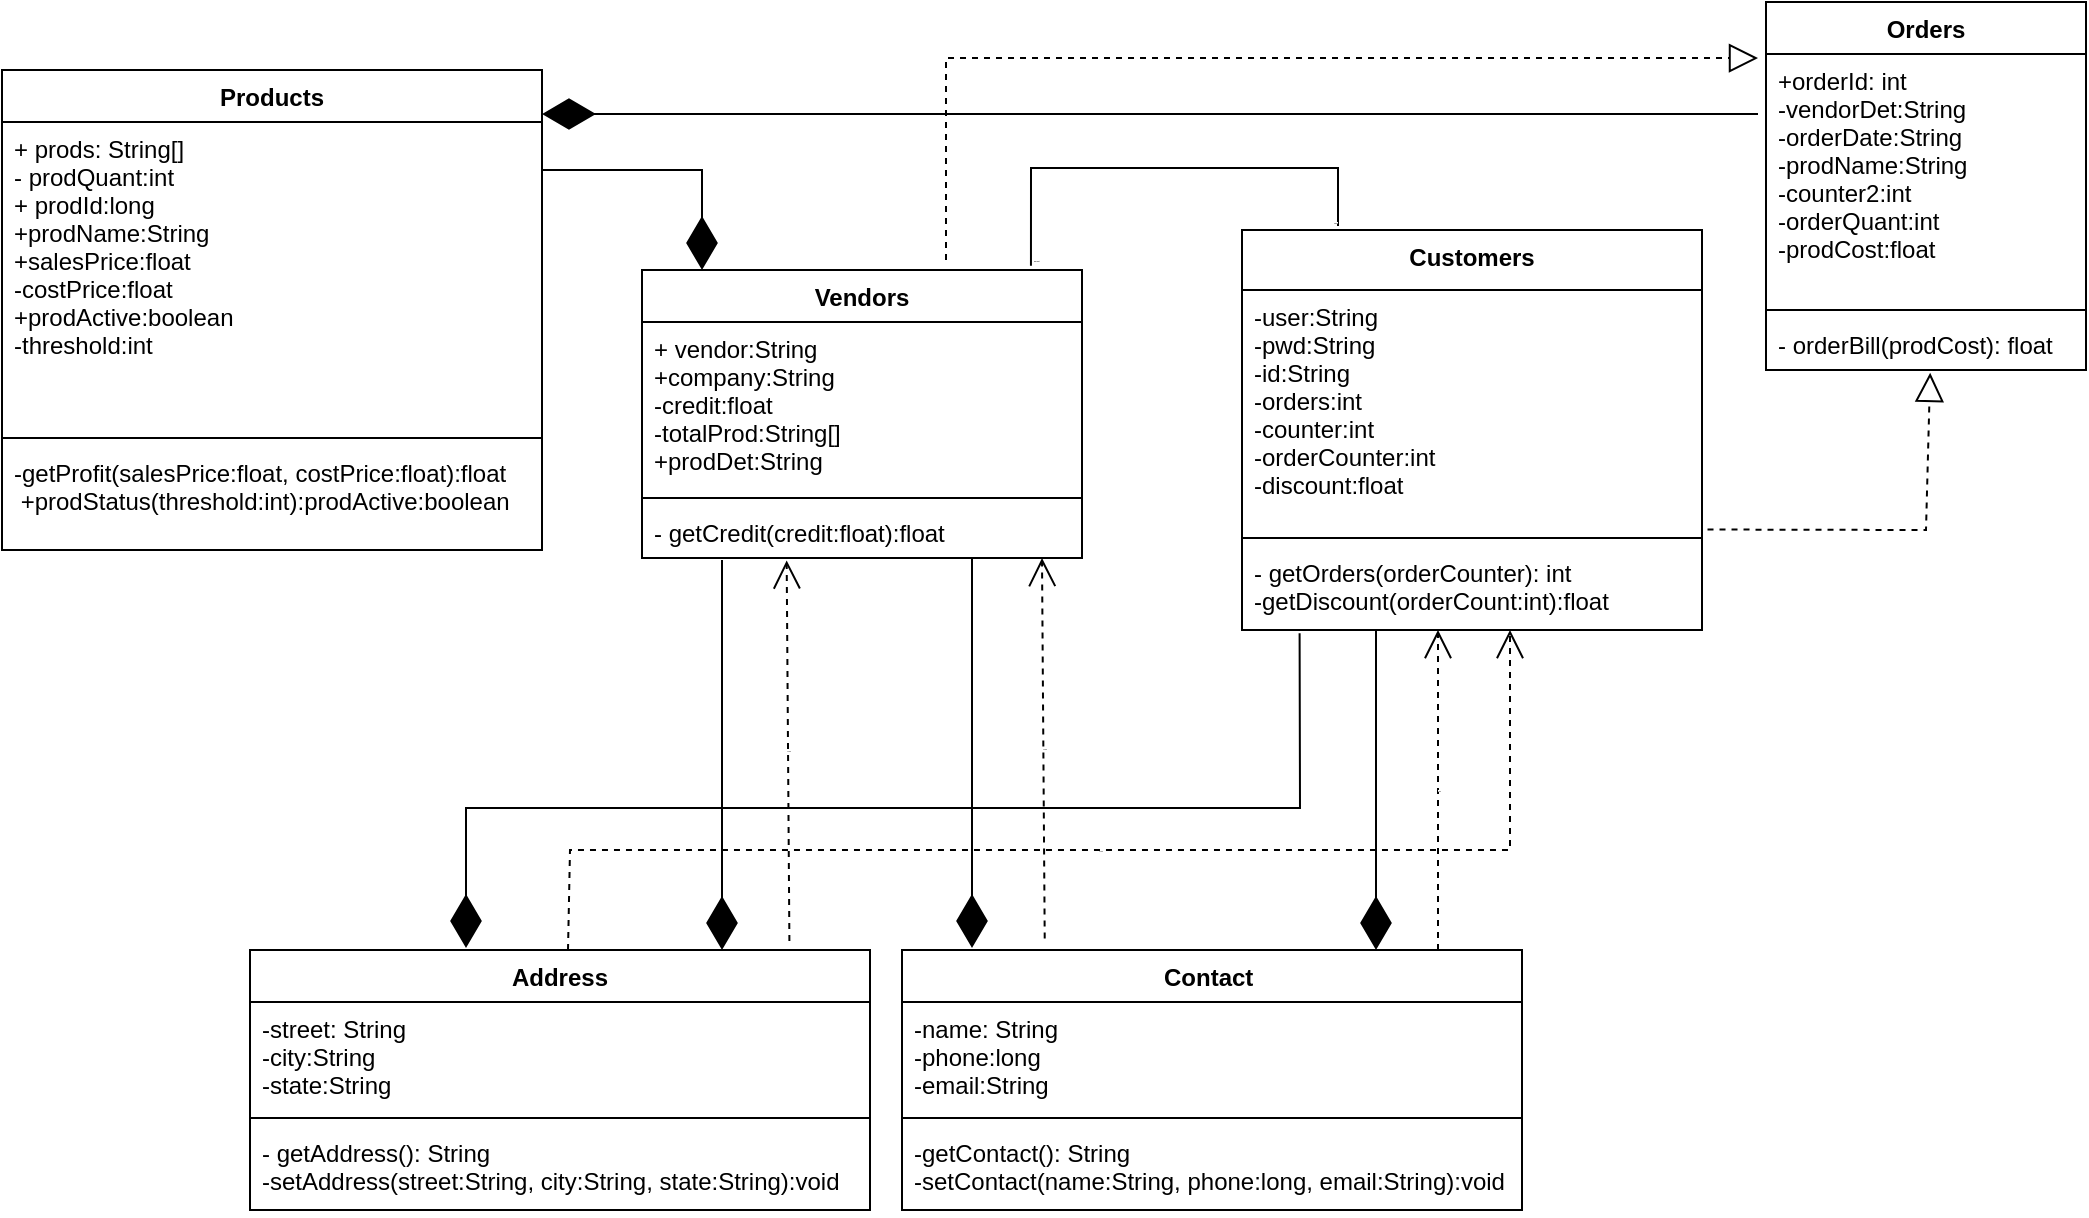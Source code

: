 <mxfile version="18.0.2" type="google"><diagram id="4kdvjxoFcBKop2PqXbBa" name="Page-1"><mxGraphModel grid="1" page="1" gridSize="14" guides="1" tooltips="1" connect="1" arrows="1" fold="1" pageScale="1" pageWidth="850" pageHeight="1100" math="0" shadow="0"><root><mxCell id="0"/><mxCell id="1" parent="0"/><mxCell id="gX9_2beo6ajUi_4lxpQj-1" value="Products" style="swimlane;fontStyle=1;align=center;verticalAlign=top;childLayout=stackLayout;horizontal=1;startSize=26;horizontalStack=0;resizeParent=1;resizeParentMax=0;resizeLast=0;collapsible=1;marginBottom=0;" vertex="1" parent="1"><mxGeometry x="-80" y="-50" width="270" height="240" as="geometry"/></mxCell><mxCell id="gX9_2beo6ajUi_4lxpQj-2" value="+ prods: String[]&#10;- prodQuant:int&#10;+ prodId:long&#10;+prodName:String&#10;+salesPrice:float&#10;-costPrice:float&#10;+prodActive:boolean &#10;-threshold:int" style="text;strokeColor=none;fillColor=none;align=left;verticalAlign=top;spacingLeft=4;spacingRight=4;overflow=hidden;rotatable=0;points=[[0,0.5],[1,0.5]];portConstraint=eastwest;" vertex="1" parent="gX9_2beo6ajUi_4lxpQj-1"><mxGeometry y="26" width="270" height="154" as="geometry"/></mxCell><mxCell id="gX9_2beo6ajUi_4lxpQj-3" value="" style="line;strokeWidth=1;fillColor=none;align=left;verticalAlign=middle;spacingTop=-1;spacingLeft=3;spacingRight=3;rotatable=0;labelPosition=right;points=[];portConstraint=eastwest;" vertex="1" parent="gX9_2beo6ajUi_4lxpQj-1"><mxGeometry y="180" width="270" height="8" as="geometry"/></mxCell><mxCell id="gX9_2beo6ajUi_4lxpQj-4" value="-getProfit(salesPrice:float, costPrice:float):float&#10; +prodStatus(threshold:int):prodActive:boolean" style="text;strokeColor=none;fillColor=none;align=left;verticalAlign=top;spacingLeft=4;spacingRight=4;overflow=hidden;rotatable=0;points=[[0,0.5],[1,0.5]];portConstraint=eastwest;" vertex="1" parent="gX9_2beo6ajUi_4lxpQj-1"><mxGeometry y="188" width="270" height="52" as="geometry"/></mxCell><mxCell id="gX9_2beo6ajUi_4lxpQj-5" value="Vendors&#10;" style="swimlane;fontStyle=1;align=center;verticalAlign=top;childLayout=stackLayout;horizontal=1;startSize=26;horizontalStack=0;resizeParent=1;resizeParentMax=0;resizeLast=0;collapsible=1;marginBottom=0;" vertex="1" parent="1"><mxGeometry x="240" y="50" width="220" height="144" as="geometry"/></mxCell><mxCell id="gX9_2beo6ajUi_4lxpQj-6" value="+ vendor:String&#10;+company:String&#10;-credit:float &#10;-totalProd:String[]&#10;+prodDet:String" style="text;strokeColor=none;fillColor=none;align=left;verticalAlign=top;spacingLeft=4;spacingRight=4;overflow=hidden;rotatable=0;points=[[0,0.5],[1,0.5]];portConstraint=eastwest;" vertex="1" parent="gX9_2beo6ajUi_4lxpQj-5"><mxGeometry y="26" width="220" height="84" as="geometry"/></mxCell><mxCell id="gX9_2beo6ajUi_4lxpQj-7" value="" style="line;strokeWidth=1;fillColor=none;align=left;verticalAlign=middle;spacingTop=-1;spacingLeft=3;spacingRight=3;rotatable=0;labelPosition=right;points=[];portConstraint=eastwest;" vertex="1" parent="gX9_2beo6ajUi_4lxpQj-5"><mxGeometry y="110" width="220" height="8" as="geometry"/></mxCell><mxCell id="gX9_2beo6ajUi_4lxpQj-8" value="- getCredit(credit:float):float " style="text;strokeColor=none;fillColor=none;align=left;verticalAlign=top;spacingLeft=4;spacingRight=4;overflow=hidden;rotatable=0;points=[[0,0.5],[1,0.5]];portConstraint=eastwest;" vertex="1" parent="gX9_2beo6ajUi_4lxpQj-5"><mxGeometry y="118" width="220" height="26" as="geometry"/></mxCell><mxCell id="gX9_2beo6ajUi_4lxpQj-9" value="Customers&#10;" style="swimlane;fontStyle=1;align=center;verticalAlign=top;childLayout=stackLayout;horizontal=1;startSize=30;horizontalStack=0;resizeParent=1;resizeParentMax=0;resizeLast=0;collapsible=1;marginBottom=0;" vertex="1" parent="1"><mxGeometry x="540" y="30" width="230" height="200" as="geometry"/></mxCell><mxCell id="gX9_2beo6ajUi_4lxpQj-10" value="-user:String&#10;-pwd:String&#10;-id:String&#10;-orders:int&#10;-counter:int&#10;-orderCounter:int&#10;-discount:float " style="text;strokeColor=none;fillColor=none;align=left;verticalAlign=top;spacingLeft=4;spacingRight=4;overflow=hidden;rotatable=0;points=[[0,0.5],[1,0.5]];portConstraint=eastwest;" vertex="1" parent="gX9_2beo6ajUi_4lxpQj-9"><mxGeometry y="30" width="230" height="120" as="geometry"/></mxCell><mxCell id="gX9_2beo6ajUi_4lxpQj-11" value="" style="line;strokeWidth=1;fillColor=none;align=left;verticalAlign=middle;spacingTop=-1;spacingLeft=3;spacingRight=3;rotatable=0;labelPosition=right;points=[];portConstraint=eastwest;" vertex="1" parent="gX9_2beo6ajUi_4lxpQj-9"><mxGeometry y="150" width="230" height="8" as="geometry"/></mxCell><mxCell id="gX9_2beo6ajUi_4lxpQj-12" value="- getOrders(orderCounter): int&#10;-getDiscount(orderCount:int):float" style="text;strokeColor=none;fillColor=none;align=left;verticalAlign=top;spacingLeft=4;spacingRight=4;overflow=hidden;rotatable=0;points=[[0,0.5],[1,0.5]];portConstraint=eastwest;" vertex="1" parent="gX9_2beo6ajUi_4lxpQj-9"><mxGeometry y="158" width="230" height="42" as="geometry"/></mxCell><mxCell id="gX9_2beo6ajUi_4lxpQj-13" value="Orders&#10;" style="swimlane;fontStyle=1;align=center;verticalAlign=top;childLayout=stackLayout;horizontal=1;startSize=26;horizontalStack=0;resizeParent=1;resizeParentMax=0;resizeLast=0;collapsible=1;marginBottom=0;" vertex="1" parent="1"><mxGeometry x="802" y="-84" width="160" height="184" as="geometry"/></mxCell><mxCell id="gX9_2beo6ajUi_4lxpQj-14" value="+orderId: int&#10;-vendorDet:String&#10;-orderDate:String&#10;-prodName:String&#10;-counter2:int&#10;-orderQuant:int&#10;-prodCost:float" style="text;strokeColor=none;fillColor=none;align=left;verticalAlign=top;spacingLeft=4;spacingRight=4;overflow=hidden;rotatable=0;points=[[0,0.5],[1,0.5]];portConstraint=eastwest;" vertex="1" parent="gX9_2beo6ajUi_4lxpQj-13"><mxGeometry y="26" width="160" height="124" as="geometry"/></mxCell><mxCell id="gX9_2beo6ajUi_4lxpQj-15" value="" style="line;strokeWidth=1;fillColor=none;align=left;verticalAlign=middle;spacingTop=-1;spacingLeft=3;spacingRight=3;rotatable=0;labelPosition=right;points=[];portConstraint=eastwest;" vertex="1" parent="gX9_2beo6ajUi_4lxpQj-13"><mxGeometry y="150" width="160" height="8" as="geometry"/></mxCell><mxCell id="gX9_2beo6ajUi_4lxpQj-16" value="- orderBill(prodCost): float" style="text;strokeColor=none;fillColor=none;align=left;verticalAlign=top;spacingLeft=4;spacingRight=4;overflow=hidden;rotatable=0;points=[[0,0.5],[1,0.5]];portConstraint=eastwest;" vertex="1" parent="gX9_2beo6ajUi_4lxpQj-13"><mxGeometry y="158" width="160" height="26" as="geometry"/></mxCell><mxCell id="gX9_2beo6ajUi_4lxpQj-20" value="Contact " style="swimlane;fontStyle=1;align=center;verticalAlign=top;childLayout=stackLayout;horizontal=1;startSize=26;horizontalStack=0;resizeParent=1;resizeParentMax=0;resizeLast=0;collapsible=1;marginBottom=0;" vertex="1" parent="1"><mxGeometry x="370" y="390" width="310" height="130" as="geometry"/></mxCell><mxCell id="gX9_2beo6ajUi_4lxpQj-21" value="-name: String&#10;-phone:long&#10;-email:String" style="text;strokeColor=none;fillColor=none;align=left;verticalAlign=top;spacingLeft=4;spacingRight=4;overflow=hidden;rotatable=0;points=[[0,0.5],[1,0.5]];portConstraint=eastwest;" vertex="1" parent="gX9_2beo6ajUi_4lxpQj-20"><mxGeometry y="26" width="310" height="54" as="geometry"/></mxCell><mxCell id="gX9_2beo6ajUi_4lxpQj-22" value="" style="line;strokeWidth=1;fillColor=none;align=left;verticalAlign=middle;spacingTop=-1;spacingLeft=3;spacingRight=3;rotatable=0;labelPosition=right;points=[];portConstraint=eastwest;" vertex="1" parent="gX9_2beo6ajUi_4lxpQj-20"><mxGeometry y="80" width="310" height="8" as="geometry"/></mxCell><mxCell id="gX9_2beo6ajUi_4lxpQj-23" value="-getContact(): String&#10;-setContact(name:String, phone:long, email:String):void" style="text;strokeColor=none;fillColor=none;align=left;verticalAlign=top;spacingLeft=4;spacingRight=4;overflow=hidden;rotatable=0;points=[[0,0.5],[1,0.5]];portConstraint=eastwest;" vertex="1" parent="gX9_2beo6ajUi_4lxpQj-20"><mxGeometry y="88" width="310" height="42" as="geometry"/></mxCell><mxCell id="gX9_2beo6ajUi_4lxpQj-24" value="Address" style="swimlane;fontStyle=1;align=center;verticalAlign=top;childLayout=stackLayout;horizontal=1;startSize=26;horizontalStack=0;resizeParent=1;resizeParentMax=0;resizeLast=0;collapsible=1;marginBottom=0;" vertex="1" parent="1"><mxGeometry x="44" y="390" width="310" height="130" as="geometry"/></mxCell><mxCell id="gX9_2beo6ajUi_4lxpQj-25" value="-street: String&#10;-city:String&#10;-state:String" style="text;strokeColor=none;fillColor=none;align=left;verticalAlign=top;spacingLeft=4;spacingRight=4;overflow=hidden;rotatable=0;points=[[0,0.5],[1,0.5]];portConstraint=eastwest;" vertex="1" parent="gX9_2beo6ajUi_4lxpQj-24"><mxGeometry y="26" width="310" height="54" as="geometry"/></mxCell><mxCell id="gX9_2beo6ajUi_4lxpQj-26" value="" style="line;strokeWidth=1;fillColor=none;align=left;verticalAlign=middle;spacingTop=-1;spacingLeft=3;spacingRight=3;rotatable=0;labelPosition=right;points=[];portConstraint=eastwest;" vertex="1" parent="gX9_2beo6ajUi_4lxpQj-24"><mxGeometry y="80" width="310" height="8" as="geometry"/></mxCell><mxCell id="gX9_2beo6ajUi_4lxpQj-27" value="- getAddress(): String&#10;-setAddress(street:String, city:String, state:String):void" style="text;strokeColor=none;fillColor=none;align=left;verticalAlign=top;spacingLeft=4;spacingRight=4;overflow=hidden;rotatable=0;points=[[0,0.5],[1,0.5]];portConstraint=eastwest;" vertex="1" parent="gX9_2beo6ajUi_4lxpQj-24"><mxGeometry y="88" width="310" height="42" as="geometry"/></mxCell><mxCell id="gX9_2beo6ajUi_4lxpQj-31" value="" style="endArrow=diamondThin;endFill=1;endSize=24;html=1;rounded=0;" edge="1" parent="1"><mxGeometry width="160" relative="1" as="geometry"><mxPoint x="280" y="195" as="sourcePoint"/><mxPoint x="280" y="390" as="targetPoint"/></mxGeometry></mxCell><mxCell id="gX9_2beo6ajUi_4lxpQj-32" value="Use" style="endArrow=open;endSize=12;dashed=1;html=1;rounded=0;entryX=0.486;entryY=1.162;entryDx=0;entryDy=0;entryPerimeter=0;exitX=0.87;exitY=-0.035;exitDx=0;exitDy=0;exitPerimeter=0;fontSize=1;" edge="1" parent="1" source="gX9_2beo6ajUi_4lxpQj-24"><mxGeometry width="160" relative="1" as="geometry"><mxPoint x="312.5" y="347" as="sourcePoint"/><mxPoint x="312.34" y="195.212" as="targetPoint"/></mxGeometry></mxCell><mxCell id="gX9_2beo6ajUi_4lxpQj-33" value="" style="endArrow=diamondThin;endFill=1;endSize=24;html=1;rounded=0;" edge="1" parent="1"><mxGeometry width="160" relative="1" as="geometry"><mxPoint x="405" y="194" as="sourcePoint"/><mxPoint x="405" y="389" as="targetPoint"/></mxGeometry></mxCell><mxCell id="gX9_2beo6ajUi_4lxpQj-35" value="Use" style="endArrow=open;endSize=12;dashed=1;html=1;rounded=0;entryX=0.486;entryY=1.162;entryDx=0;entryDy=0;entryPerimeter=0;exitX=0.87;exitY=-0.035;exitDx=0;exitDy=0;exitPerimeter=0;fontSize=1;" edge="1" parent="1"><mxGeometry width="160" relative="1" as="geometry"><mxPoint x="441.36" y="384.24" as="sourcePoint"/><mxPoint x="440.0" y="194.002" as="targetPoint"/></mxGeometry></mxCell><mxCell id="gX9_2beo6ajUi_4lxpQj-36" value="" style="endArrow=diamondThin;endFill=1;endSize=24;html=1;rounded=0;" edge="1" parent="1"><mxGeometry width="160" relative="1" as="geometry"><mxPoint x="607" y="230" as="sourcePoint"/><mxPoint x="607" y="390" as="targetPoint"/></mxGeometry></mxCell><mxCell id="gX9_2beo6ajUi_4lxpQj-37" value="Use" style="endArrow=open;endSize=12;dashed=1;html=1;rounded=0;entryX=0.486;entryY=1.162;entryDx=0;entryDy=0;entryPerimeter=0;fontSize=1;" edge="1" parent="1"><mxGeometry width="160" relative="1" as="geometry"><mxPoint x="638" y="390" as="sourcePoint"/><mxPoint x="638.0" y="230.002" as="targetPoint"/></mxGeometry></mxCell><mxCell id="gX9_2beo6ajUi_4lxpQj-38" value="" style="endArrow=diamondThin;endFill=1;endSize=24;html=1;rounded=0;exitX=0.16;exitY=1.062;exitDx=0;exitDy=0;exitPerimeter=0;" edge="1" parent="1"><mxGeometry width="160" relative="1" as="geometry"><mxPoint x="568.8" y="231.604" as="sourcePoint"/><mxPoint x="152" y="389" as="targetPoint"/><Array as="points"><mxPoint x="569" y="319"/><mxPoint x="152" y="319"/></Array></mxGeometry></mxCell><mxCell id="gX9_2beo6ajUi_4lxpQj-39" value="Use" style="endArrow=open;endSize=12;dashed=1;html=1;rounded=0;entryX=0.486;entryY=1.162;entryDx=0;entryDy=0;entryPerimeter=0;fontSize=1;exitX=0.5;exitY=0;exitDx=0;exitDy=0;" edge="1" parent="1"><mxGeometry width="160" relative="1" as="geometry"><mxPoint x="203" y="390" as="sourcePoint"/><mxPoint x="674" y="230.002" as="targetPoint"/><Array as="points"><mxPoint x="204" y="340"/><mxPoint x="314" y="340"/><mxPoint x="674" y="340"/></Array></mxGeometry></mxCell><mxCell id="gX9_2beo6ajUi_4lxpQj-40" value="" style="endArrow=diamondThin;endFill=1;endSize=24;html=1;rounded=0;" edge="1" parent="1"><mxGeometry width="160" relative="1" as="geometry"><mxPoint x="190" as="sourcePoint"/><mxPoint x="270" y="50" as="targetPoint"/><Array as="points"><mxPoint x="270"/></Array></mxGeometry></mxCell><mxCell id="gX9_2beo6ajUi_4lxpQj-45" value="" style="endArrow=none;html=1;edgeStyle=orthogonalEdgeStyle;rounded=0;fontSize=1;strokeWidth=1;exitX=0.884;exitY=-0.015;exitDx=0;exitDy=0;exitPerimeter=0;" edge="1" parent="1" source="gX9_2beo6ajUi_4lxpQj-5"><mxGeometry relative="1" as="geometry"><mxPoint x="434" y="-1" as="sourcePoint"/><mxPoint x="588" y="28" as="targetPoint"/><Array as="points"><mxPoint x="435" y="-1"/><mxPoint x="588" y="-1"/></Array></mxGeometry></mxCell><mxCell id="gX9_2beo6ajUi_4lxpQj-46" value="parent" style="edgeLabel;resizable=0;html=1;align=left;verticalAlign=bottom;fontSize=1;" connectable="0" vertex="1" parent="gX9_2beo6ajUi_4lxpQj-45"><mxGeometry x="-1" relative="1" as="geometry"/></mxCell><mxCell id="gX9_2beo6ajUi_4lxpQj-47" value="child" style="edgeLabel;resizable=0;html=1;align=right;verticalAlign=bottom;fontSize=1;" connectable="0" vertex="1" parent="gX9_2beo6ajUi_4lxpQj-45"><mxGeometry x="1" relative="1" as="geometry"/></mxCell><mxCell id="gX9_2beo6ajUi_4lxpQj-48" value="" style="endArrow=diamondThin;endFill=1;endSize=24;html=1;rounded=0;fontSize=1;strokeWidth=1;exitX=-0.025;exitY=0.242;exitDx=0;exitDy=0;exitPerimeter=0;" edge="1" parent="1" source="gX9_2beo6ajUi_4lxpQj-14"><mxGeometry width="160" relative="1" as="geometry"><mxPoint x="316" y="-28" as="sourcePoint"/><mxPoint x="190" y="-28" as="targetPoint"/></mxGeometry></mxCell><mxCell id="gX9_2beo6ajUi_4lxpQj-49" value="" style="endArrow=block;dashed=1;endFill=0;endSize=12;html=1;rounded=0;fontSize=1;strokeWidth=1;entryX=-0.025;entryY=-0.008;entryDx=0;entryDy=0;entryPerimeter=0;" edge="1" parent="1"><mxGeometry width="160" relative="1" as="geometry"><mxPoint x="392" y="45" as="sourcePoint"/><mxPoint x="798" y="-55.992" as="targetPoint"/><Array as="points"><mxPoint x="392" y="-56"/><mxPoint x="532" y="-56"/></Array></mxGeometry></mxCell><mxCell id="gX9_2beo6ajUi_4lxpQj-50" value="" style="endArrow=block;dashed=1;endFill=0;endSize=12;html=1;rounded=0;fontSize=1;strokeWidth=1;exitX=1.012;exitY=0.998;exitDx=0;exitDy=0;exitPerimeter=0;entryX=0.513;entryY=1.054;entryDx=0;entryDy=0;entryPerimeter=0;" edge="1" parent="1" source="gX9_2beo6ajUi_4lxpQj-10" target="gX9_2beo6ajUi_4lxpQj-16"><mxGeometry width="160" relative="1" as="geometry"><mxPoint x="772.07" y="181.84" as="sourcePoint"/><mxPoint x="882" y="110" as="targetPoint"/><Array as="points"><mxPoint x="882" y="180"/></Array></mxGeometry></mxCell></root></mxGraphModel></diagram></mxfile>